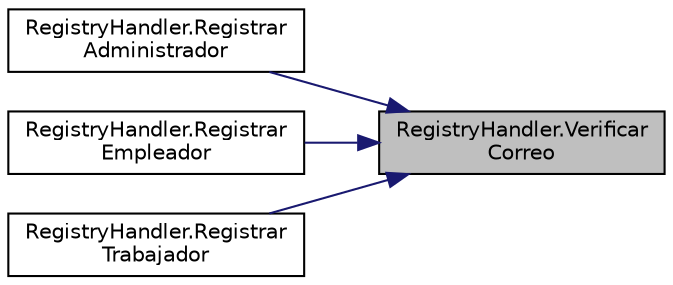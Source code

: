 digraph "RegistryHandler.VerificarCorreo"
{
 // INTERACTIVE_SVG=YES
 // LATEX_PDF_SIZE
  edge [fontname="Helvetica",fontsize="10",labelfontname="Helvetica",labelfontsize="10"];
  node [fontname="Helvetica",fontsize="10",shape=record];
  rankdir="RL";
  Node1 [label="RegistryHandler.Verificar\lCorreo",height=0.2,width=0.4,color="black", fillcolor="grey75", style="filled", fontcolor="black",tooltip="Método para verificar un correo."];
  Node1 -> Node2 [dir="back",color="midnightblue",fontsize="10",style="solid",fontname="Helvetica"];
  Node2 [label="RegistryHandler.Registrar\lAdministrador",height=0.2,width=0.4,color="black", fillcolor="white", style="filled",URL="$classRegistryHandler.html#a34b0f1b9b4acc46173e8df18b6d13daf",tooltip="Método para registrar un administrador."];
  Node1 -> Node3 [dir="back",color="midnightblue",fontsize="10",style="solid",fontname="Helvetica"];
  Node3 [label="RegistryHandler.Registrar\lEmpleador",height=0.2,width=0.4,color="black", fillcolor="white", style="filled",URL="$classRegistryHandler.html#a7d3db6da50fd5991c864aad52ba21a2b",tooltip="Método para registrar un empleador."];
  Node1 -> Node4 [dir="back",color="midnightblue",fontsize="10",style="solid",fontname="Helvetica"];
  Node4 [label="RegistryHandler.Registrar\lTrabajador",height=0.2,width=0.4,color="black", fillcolor="white", style="filled",URL="$classRegistryHandler.html#a385fec37ba8343a4d75225f0451218e6",tooltip="Método para registrar un trabajador."];
}
